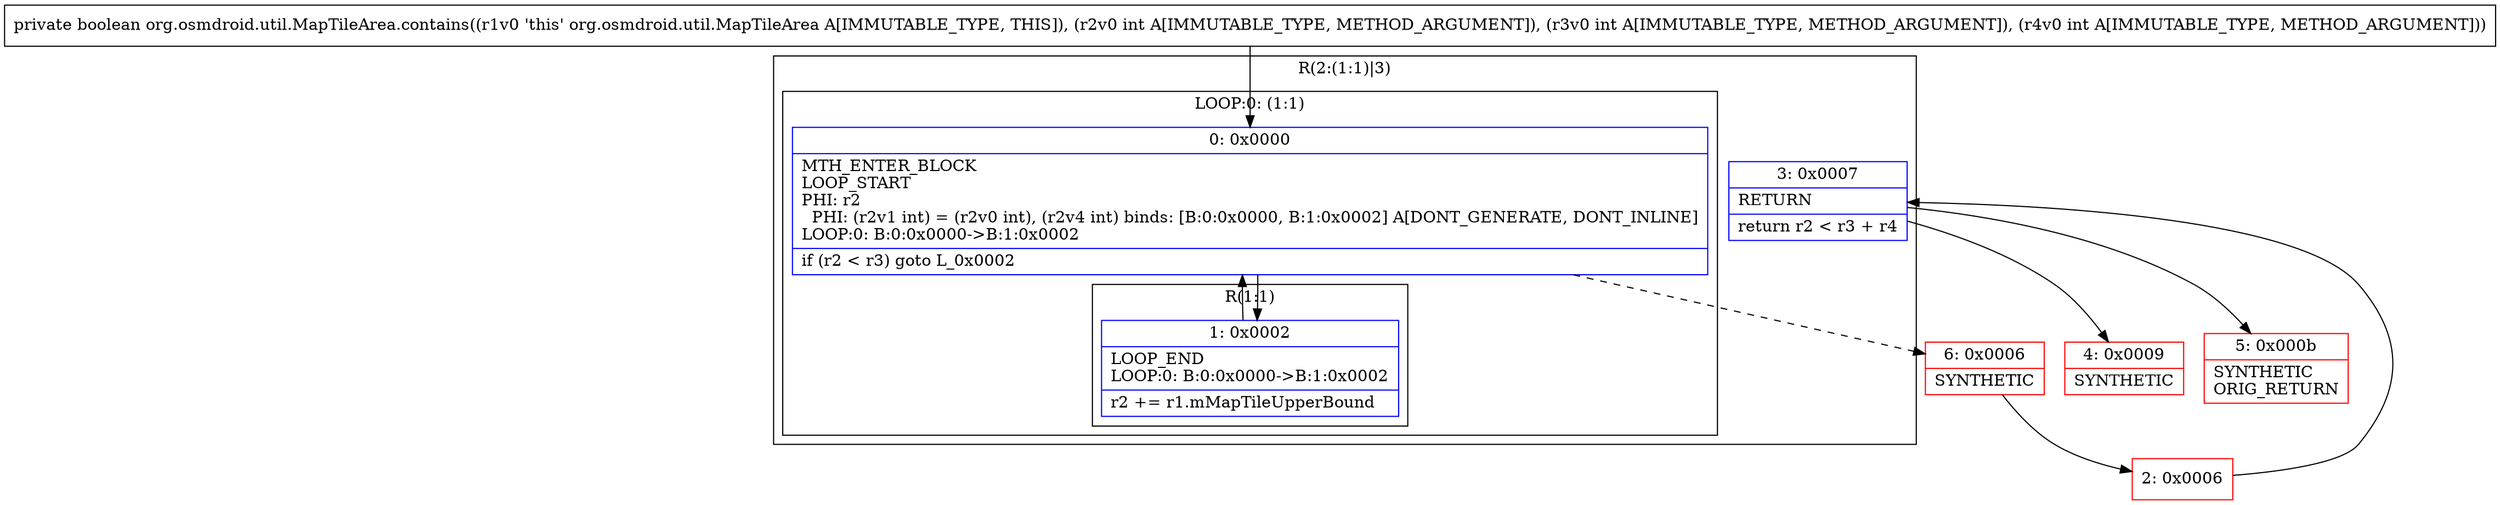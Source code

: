 digraph "CFG fororg.osmdroid.util.MapTileArea.contains(III)Z" {
subgraph cluster_Region_1821286951 {
label = "R(2:(1:1)|3)";
node [shape=record,color=blue];
subgraph cluster_LoopRegion_213343320 {
label = "LOOP:0: (1:1)";
node [shape=record,color=blue];
Node_0 [shape=record,label="{0\:\ 0x0000|MTH_ENTER_BLOCK\lLOOP_START\lPHI: r2 \l  PHI: (r2v1 int) = (r2v0 int), (r2v4 int) binds: [B:0:0x0000, B:1:0x0002] A[DONT_GENERATE, DONT_INLINE]\lLOOP:0: B:0:0x0000\-\>B:1:0x0002\l|if (r2 \< r3) goto L_0x0002\l}"];
subgraph cluster_Region_237441600 {
label = "R(1:1)";
node [shape=record,color=blue];
Node_1 [shape=record,label="{1\:\ 0x0002|LOOP_END\lLOOP:0: B:0:0x0000\-\>B:1:0x0002\l|r2 += r1.mMapTileUpperBound\l}"];
}
}
Node_3 [shape=record,label="{3\:\ 0x0007|RETURN\l|return r2 \< r3 + r4\l}"];
}
Node_2 [shape=record,color=red,label="{2\:\ 0x0006}"];
Node_4 [shape=record,color=red,label="{4\:\ 0x0009|SYNTHETIC\l}"];
Node_5 [shape=record,color=red,label="{5\:\ 0x000b|SYNTHETIC\lORIG_RETURN\l}"];
Node_6 [shape=record,color=red,label="{6\:\ 0x0006|SYNTHETIC\l}"];
MethodNode[shape=record,label="{private boolean org.osmdroid.util.MapTileArea.contains((r1v0 'this' org.osmdroid.util.MapTileArea A[IMMUTABLE_TYPE, THIS]), (r2v0 int A[IMMUTABLE_TYPE, METHOD_ARGUMENT]), (r3v0 int A[IMMUTABLE_TYPE, METHOD_ARGUMENT]), (r4v0 int A[IMMUTABLE_TYPE, METHOD_ARGUMENT])) }"];
MethodNode -> Node_0;
Node_0 -> Node_1;
Node_0 -> Node_6[style=dashed];
Node_1 -> Node_0;
Node_3 -> Node_4;
Node_3 -> Node_5;
Node_2 -> Node_3;
Node_6 -> Node_2;
}

